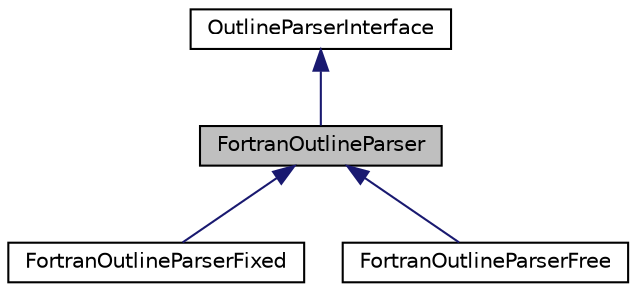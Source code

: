 digraph "FortranOutlineParser"
{
 // INTERACTIVE_SVG=YES
 // LATEX_PDF_SIZE
  edge [fontname="Helvetica",fontsize="10",labelfontname="Helvetica",labelfontsize="10"];
  node [fontname="Helvetica",fontsize="10",shape=record];
  Node1 [label="FortranOutlineParser",height=0.2,width=0.4,color="black", fillcolor="grey75", style="filled", fontcolor="black",tooltip="Fortran language parser using state-based lexical scanning."];
  Node2 -> Node1 [dir="back",color="midnightblue",fontsize="10",style="solid",fontname="Helvetica"];
  Node2 [label="OutlineParserInterface",height=0.2,width=0.4,color="black", fillcolor="white", style="filled",URL="$d5/d79/class_outline_parser_interface.html",tooltip="Abstract interface for outline parsers."];
  Node1 -> Node3 [dir="back",color="midnightblue",fontsize="10",style="solid",fontname="Helvetica"];
  Node3 [label="FortranOutlineParserFixed",height=0.2,width=0.4,color="black", fillcolor="white", style="filled",URL="$dd/db2/class_fortran_outline_parser_fixed.html",tooltip=" "];
  Node1 -> Node4 [dir="back",color="midnightblue",fontsize="10",style="solid",fontname="Helvetica"];
  Node4 [label="FortranOutlineParserFree",height=0.2,width=0.4,color="black", fillcolor="white", style="filled",URL="$da/d39/class_fortran_outline_parser_free.html",tooltip=" "];
}
